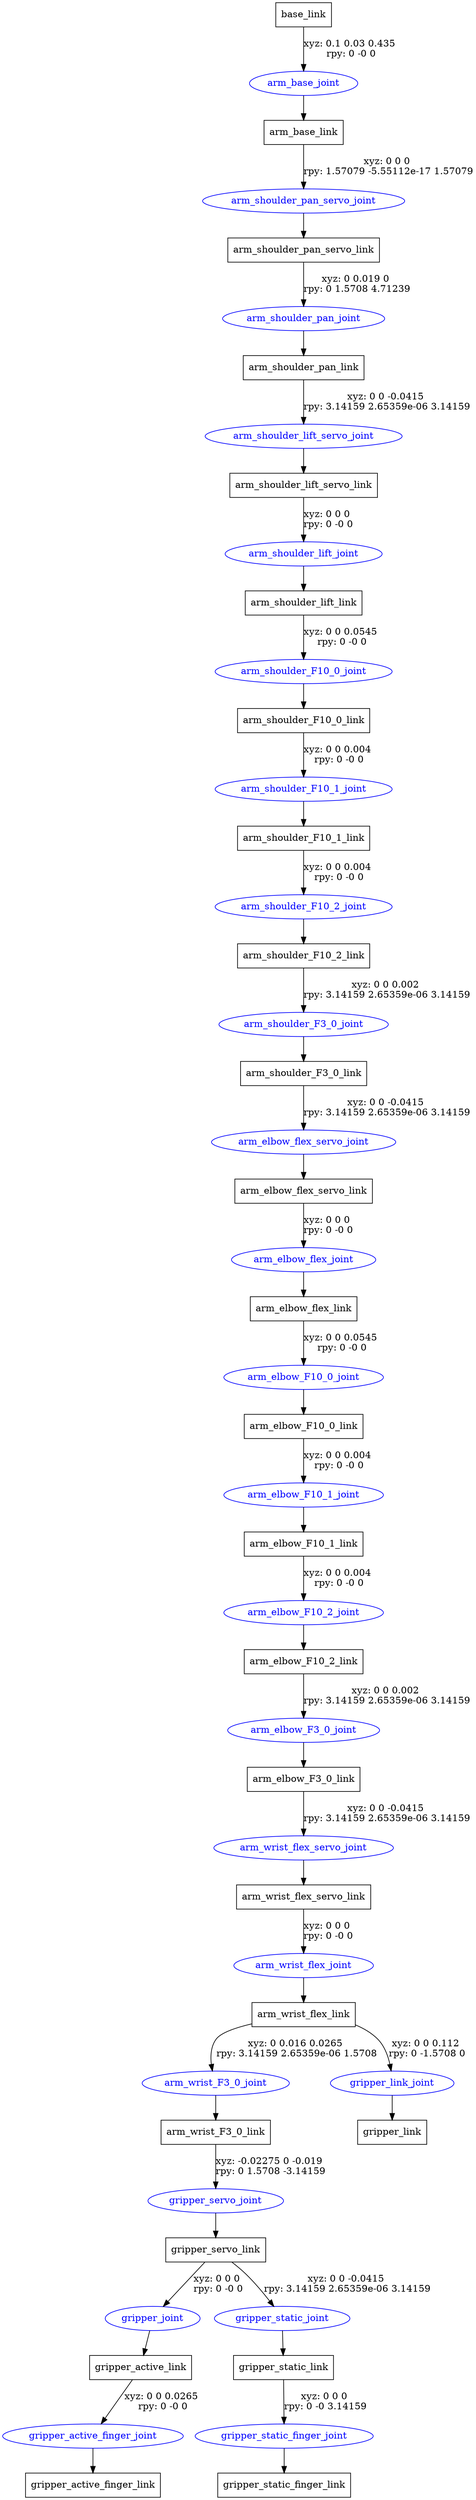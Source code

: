 digraph G {
node [shape=box];
"base_link" [label="base_link"];
"arm_base_link" [label="arm_base_link"];
"arm_shoulder_pan_servo_link" [label="arm_shoulder_pan_servo_link"];
"arm_shoulder_pan_link" [label="arm_shoulder_pan_link"];
"arm_shoulder_lift_servo_link" [label="arm_shoulder_lift_servo_link"];
"arm_shoulder_lift_link" [label="arm_shoulder_lift_link"];
"arm_shoulder_F10_0_link" [label="arm_shoulder_F10_0_link"];
"arm_shoulder_F10_1_link" [label="arm_shoulder_F10_1_link"];
"arm_shoulder_F10_2_link" [label="arm_shoulder_F10_2_link"];
"arm_shoulder_F3_0_link" [label="arm_shoulder_F3_0_link"];
"arm_elbow_flex_servo_link" [label="arm_elbow_flex_servo_link"];
"arm_elbow_flex_link" [label="arm_elbow_flex_link"];
"arm_elbow_F10_0_link" [label="arm_elbow_F10_0_link"];
"arm_elbow_F10_1_link" [label="arm_elbow_F10_1_link"];
"arm_elbow_F10_2_link" [label="arm_elbow_F10_2_link"];
"arm_elbow_F3_0_link" [label="arm_elbow_F3_0_link"];
"arm_wrist_flex_servo_link" [label="arm_wrist_flex_servo_link"];
"arm_wrist_flex_link" [label="arm_wrist_flex_link"];
"arm_wrist_F3_0_link" [label="arm_wrist_F3_0_link"];
"gripper_servo_link" [label="gripper_servo_link"];
"gripper_active_link" [label="gripper_active_link"];
"gripper_active_finger_link" [label="gripper_active_finger_link"];
"gripper_static_link" [label="gripper_static_link"];
"gripper_static_finger_link" [label="gripper_static_finger_link"];
"gripper_link" [label="gripper_link"];
node [shape=ellipse, color=blue, fontcolor=blue];
"base_link" -> "arm_base_joint" [label="xyz: 0.1 0.03 0.435 \nrpy: 0 -0 0"]
"arm_base_joint" -> "arm_base_link"
"arm_base_link" -> "arm_shoulder_pan_servo_joint" [label="xyz: 0 0 0 \nrpy: 1.57079 -5.55112e-17 1.57079"]
"arm_shoulder_pan_servo_joint" -> "arm_shoulder_pan_servo_link"
"arm_shoulder_pan_servo_link" -> "arm_shoulder_pan_joint" [label="xyz: 0 0.019 0 \nrpy: 0 1.5708 4.71239"]
"arm_shoulder_pan_joint" -> "arm_shoulder_pan_link"
"arm_shoulder_pan_link" -> "arm_shoulder_lift_servo_joint" [label="xyz: 0 0 -0.0415 \nrpy: 3.14159 2.65359e-06 3.14159"]
"arm_shoulder_lift_servo_joint" -> "arm_shoulder_lift_servo_link"
"arm_shoulder_lift_servo_link" -> "arm_shoulder_lift_joint" [label="xyz: 0 0 0 \nrpy: 0 -0 0"]
"arm_shoulder_lift_joint" -> "arm_shoulder_lift_link"
"arm_shoulder_lift_link" -> "arm_shoulder_F10_0_joint" [label="xyz: 0 0 0.0545 \nrpy: 0 -0 0"]
"arm_shoulder_F10_0_joint" -> "arm_shoulder_F10_0_link"
"arm_shoulder_F10_0_link" -> "arm_shoulder_F10_1_joint" [label="xyz: 0 0 0.004 \nrpy: 0 -0 0"]
"arm_shoulder_F10_1_joint" -> "arm_shoulder_F10_1_link"
"arm_shoulder_F10_1_link" -> "arm_shoulder_F10_2_joint" [label="xyz: 0 0 0.004 \nrpy: 0 -0 0"]
"arm_shoulder_F10_2_joint" -> "arm_shoulder_F10_2_link"
"arm_shoulder_F10_2_link" -> "arm_shoulder_F3_0_joint" [label="xyz: 0 0 0.002 \nrpy: 3.14159 2.65359e-06 3.14159"]
"arm_shoulder_F3_0_joint" -> "arm_shoulder_F3_0_link"
"arm_shoulder_F3_0_link" -> "arm_elbow_flex_servo_joint" [label="xyz: 0 0 -0.0415 \nrpy: 3.14159 2.65359e-06 3.14159"]
"arm_elbow_flex_servo_joint" -> "arm_elbow_flex_servo_link"
"arm_elbow_flex_servo_link" -> "arm_elbow_flex_joint" [label="xyz: 0 0 0 \nrpy: 0 -0 0"]
"arm_elbow_flex_joint" -> "arm_elbow_flex_link"
"arm_elbow_flex_link" -> "arm_elbow_F10_0_joint" [label="xyz: 0 0 0.0545 \nrpy: 0 -0 0"]
"arm_elbow_F10_0_joint" -> "arm_elbow_F10_0_link"
"arm_elbow_F10_0_link" -> "arm_elbow_F10_1_joint" [label="xyz: 0 0 0.004 \nrpy: 0 -0 0"]
"arm_elbow_F10_1_joint" -> "arm_elbow_F10_1_link"
"arm_elbow_F10_1_link" -> "arm_elbow_F10_2_joint" [label="xyz: 0 0 0.004 \nrpy: 0 -0 0"]
"arm_elbow_F10_2_joint" -> "arm_elbow_F10_2_link"
"arm_elbow_F10_2_link" -> "arm_elbow_F3_0_joint" [label="xyz: 0 0 0.002 \nrpy: 3.14159 2.65359e-06 3.14159"]
"arm_elbow_F3_0_joint" -> "arm_elbow_F3_0_link"
"arm_elbow_F3_0_link" -> "arm_wrist_flex_servo_joint" [label="xyz: 0 0 -0.0415 \nrpy: 3.14159 2.65359e-06 3.14159"]
"arm_wrist_flex_servo_joint" -> "arm_wrist_flex_servo_link"
"arm_wrist_flex_servo_link" -> "arm_wrist_flex_joint" [label="xyz: 0 0 0 \nrpy: 0 -0 0"]
"arm_wrist_flex_joint" -> "arm_wrist_flex_link"
"arm_wrist_flex_link" -> "arm_wrist_F3_0_joint" [label="xyz: 0 0.016 0.0265 \nrpy: 3.14159 2.65359e-06 1.5708"]
"arm_wrist_F3_0_joint" -> "arm_wrist_F3_0_link"
"arm_wrist_F3_0_link" -> "gripper_servo_joint" [label="xyz: -0.02275 0 -0.019 \nrpy: 0 1.5708 -3.14159"]
"gripper_servo_joint" -> "gripper_servo_link"
"gripper_servo_link" -> "gripper_joint" [label="xyz: 0 0 0 \nrpy: 0 -0 0"]
"gripper_joint" -> "gripper_active_link"
"gripper_active_link" -> "gripper_active_finger_joint" [label="xyz: 0 0 0.0265 \nrpy: 0 -0 0"]
"gripper_active_finger_joint" -> "gripper_active_finger_link"
"gripper_servo_link" -> "gripper_static_joint" [label="xyz: 0 0 -0.0415 \nrpy: 3.14159 2.65359e-06 3.14159"]
"gripper_static_joint" -> "gripper_static_link"
"gripper_static_link" -> "gripper_static_finger_joint" [label="xyz: 0 0 0 \nrpy: 0 -0 3.14159"]
"gripper_static_finger_joint" -> "gripper_static_finger_link"
"arm_wrist_flex_link" -> "gripper_link_joint" [label="xyz: 0 0 0.112 \nrpy: 0 -1.5708 0"]
"gripper_link_joint" -> "gripper_link"
}
